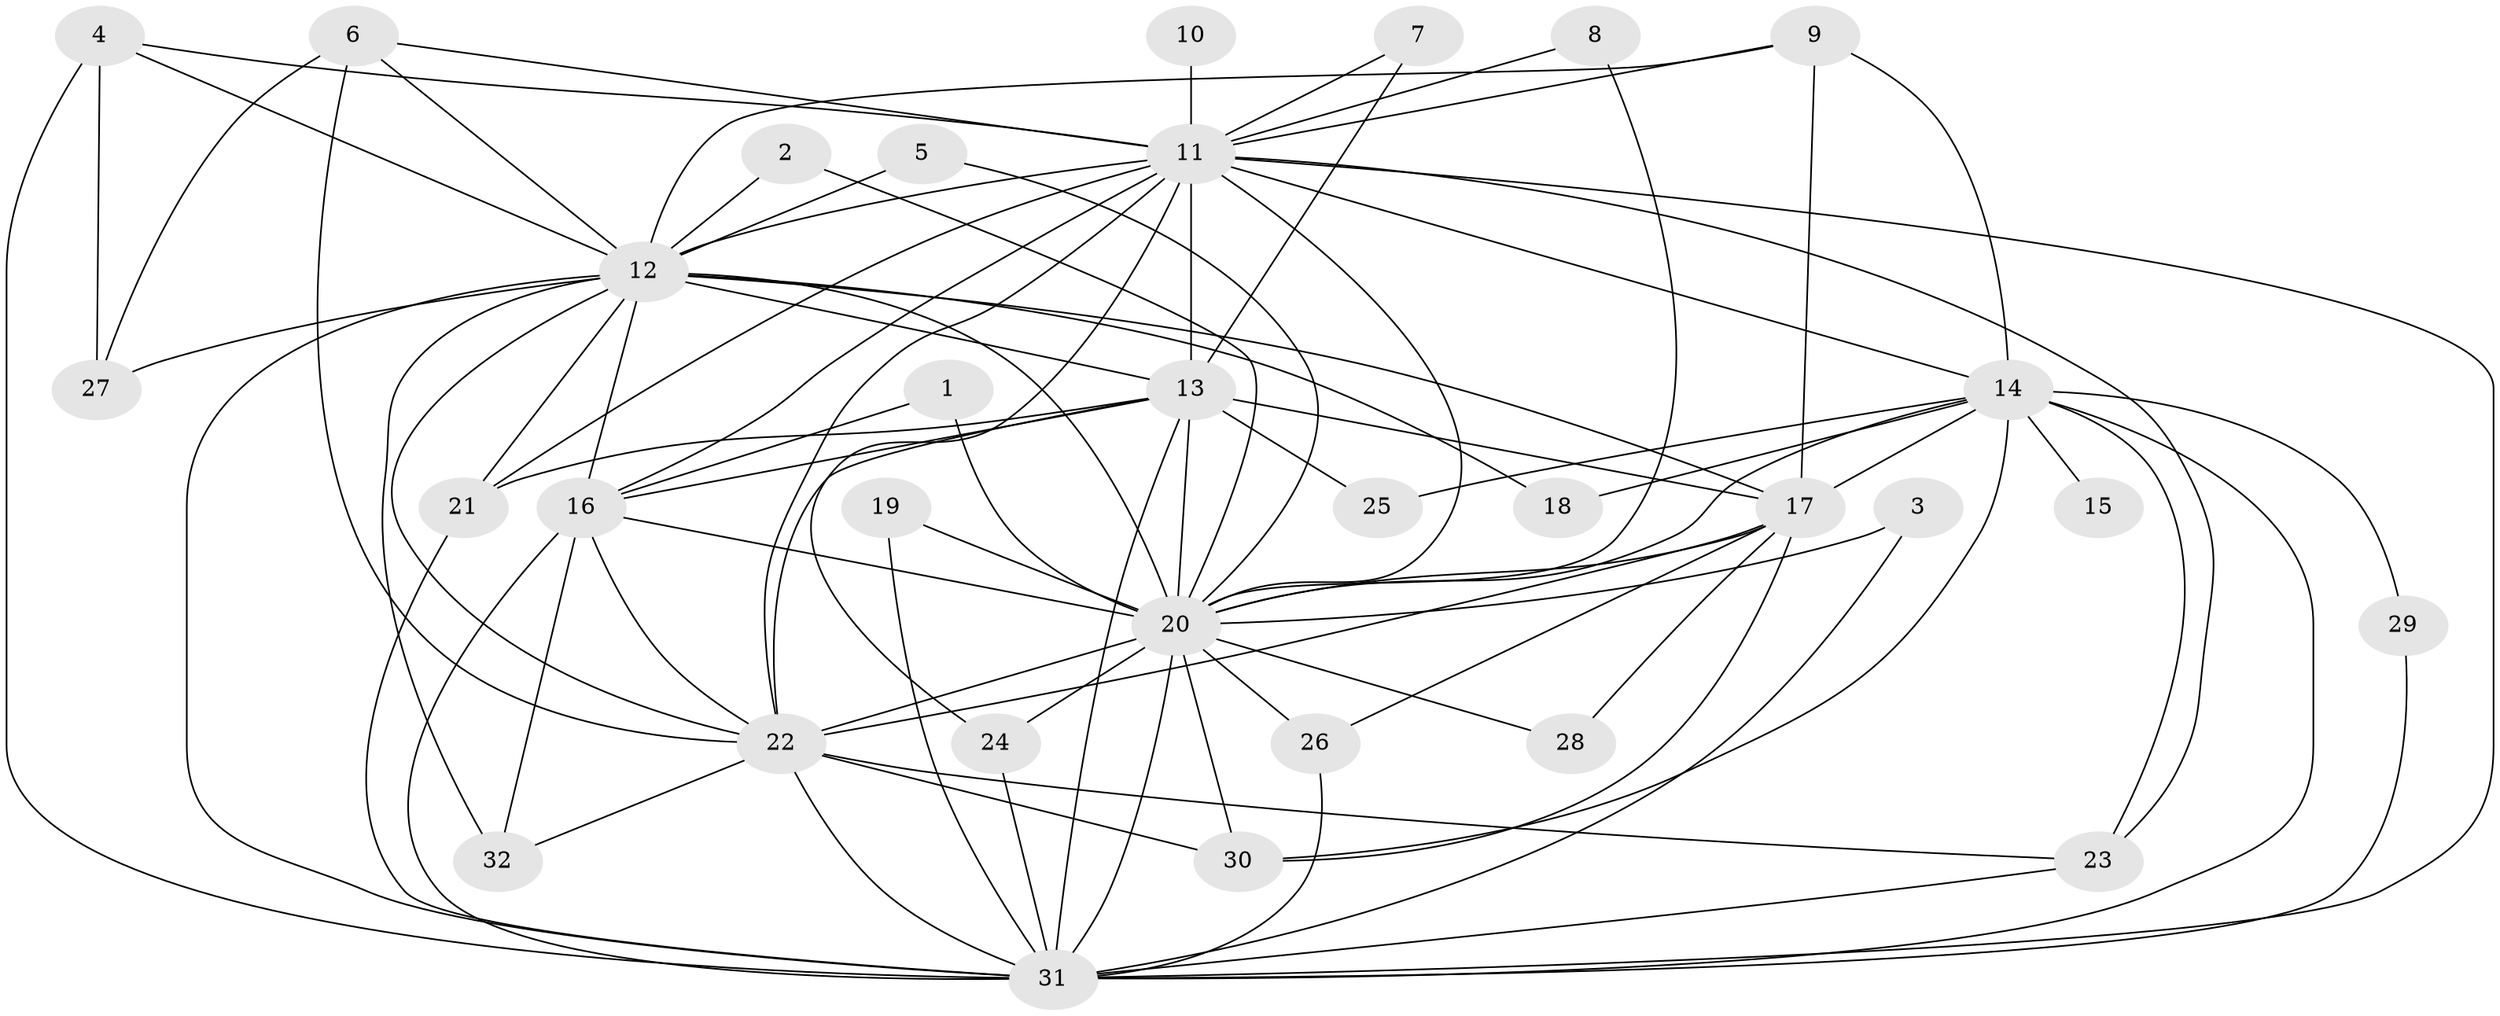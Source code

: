 // original degree distribution, {15: 0.046875, 20: 0.015625, 12: 0.03125, 21: 0.015625, 13: 0.015625, 19: 0.015625, 17: 0.015625, 3: 0.265625, 4: 0.09375, 2: 0.453125, 6: 0.015625, 8: 0.015625}
// Generated by graph-tools (version 1.1) at 2025/49/03/09/25 03:49:37]
// undirected, 32 vertices, 87 edges
graph export_dot {
graph [start="1"]
  node [color=gray90,style=filled];
  1;
  2;
  3;
  4;
  5;
  6;
  7;
  8;
  9;
  10;
  11;
  12;
  13;
  14;
  15;
  16;
  17;
  18;
  19;
  20;
  21;
  22;
  23;
  24;
  25;
  26;
  27;
  28;
  29;
  30;
  31;
  32;
  1 -- 16 [weight=1.0];
  1 -- 20 [weight=1.0];
  2 -- 12 [weight=1.0];
  2 -- 20 [weight=1.0];
  3 -- 20 [weight=1.0];
  3 -- 31 [weight=1.0];
  4 -- 11 [weight=1.0];
  4 -- 12 [weight=1.0];
  4 -- 27 [weight=1.0];
  4 -- 31 [weight=1.0];
  5 -- 12 [weight=1.0];
  5 -- 20 [weight=1.0];
  6 -- 11 [weight=1.0];
  6 -- 12 [weight=1.0];
  6 -- 22 [weight=1.0];
  6 -- 27 [weight=1.0];
  7 -- 11 [weight=1.0];
  7 -- 13 [weight=1.0];
  8 -- 11 [weight=1.0];
  8 -- 20 [weight=1.0];
  9 -- 11 [weight=1.0];
  9 -- 12 [weight=1.0];
  9 -- 14 [weight=1.0];
  9 -- 17 [weight=1.0];
  10 -- 11 [weight=1.0];
  11 -- 12 [weight=3.0];
  11 -- 13 [weight=1.0];
  11 -- 14 [weight=1.0];
  11 -- 16 [weight=1.0];
  11 -- 20 [weight=3.0];
  11 -- 21 [weight=1.0];
  11 -- 22 [weight=1.0];
  11 -- 23 [weight=1.0];
  11 -- 24 [weight=1.0];
  11 -- 31 [weight=1.0];
  12 -- 13 [weight=3.0];
  12 -- 16 [weight=3.0];
  12 -- 17 [weight=1.0];
  12 -- 18 [weight=1.0];
  12 -- 20 [weight=7.0];
  12 -- 21 [weight=1.0];
  12 -- 22 [weight=3.0];
  12 -- 27 [weight=1.0];
  12 -- 31 [weight=3.0];
  12 -- 32 [weight=1.0];
  13 -- 16 [weight=1.0];
  13 -- 17 [weight=1.0];
  13 -- 20 [weight=2.0];
  13 -- 21 [weight=1.0];
  13 -- 22 [weight=1.0];
  13 -- 25 [weight=2.0];
  13 -- 31 [weight=2.0];
  14 -- 15 [weight=2.0];
  14 -- 17 [weight=1.0];
  14 -- 18 [weight=1.0];
  14 -- 20 [weight=1.0];
  14 -- 23 [weight=1.0];
  14 -- 25 [weight=1.0];
  14 -- 29 [weight=1.0];
  14 -- 30 [weight=1.0];
  14 -- 31 [weight=1.0];
  16 -- 20 [weight=3.0];
  16 -- 22 [weight=1.0];
  16 -- 31 [weight=1.0];
  16 -- 32 [weight=2.0];
  17 -- 20 [weight=1.0];
  17 -- 22 [weight=1.0];
  17 -- 26 [weight=1.0];
  17 -- 28 [weight=1.0];
  17 -- 30 [weight=1.0];
  19 -- 20 [weight=1.0];
  19 -- 31 [weight=1.0];
  20 -- 22 [weight=2.0];
  20 -- 24 [weight=1.0];
  20 -- 26 [weight=2.0];
  20 -- 28 [weight=1.0];
  20 -- 30 [weight=1.0];
  20 -- 31 [weight=2.0];
  21 -- 31 [weight=1.0];
  22 -- 23 [weight=1.0];
  22 -- 30 [weight=1.0];
  22 -- 31 [weight=2.0];
  22 -- 32 [weight=1.0];
  23 -- 31 [weight=1.0];
  24 -- 31 [weight=1.0];
  26 -- 31 [weight=1.0];
  29 -- 31 [weight=1.0];
}
